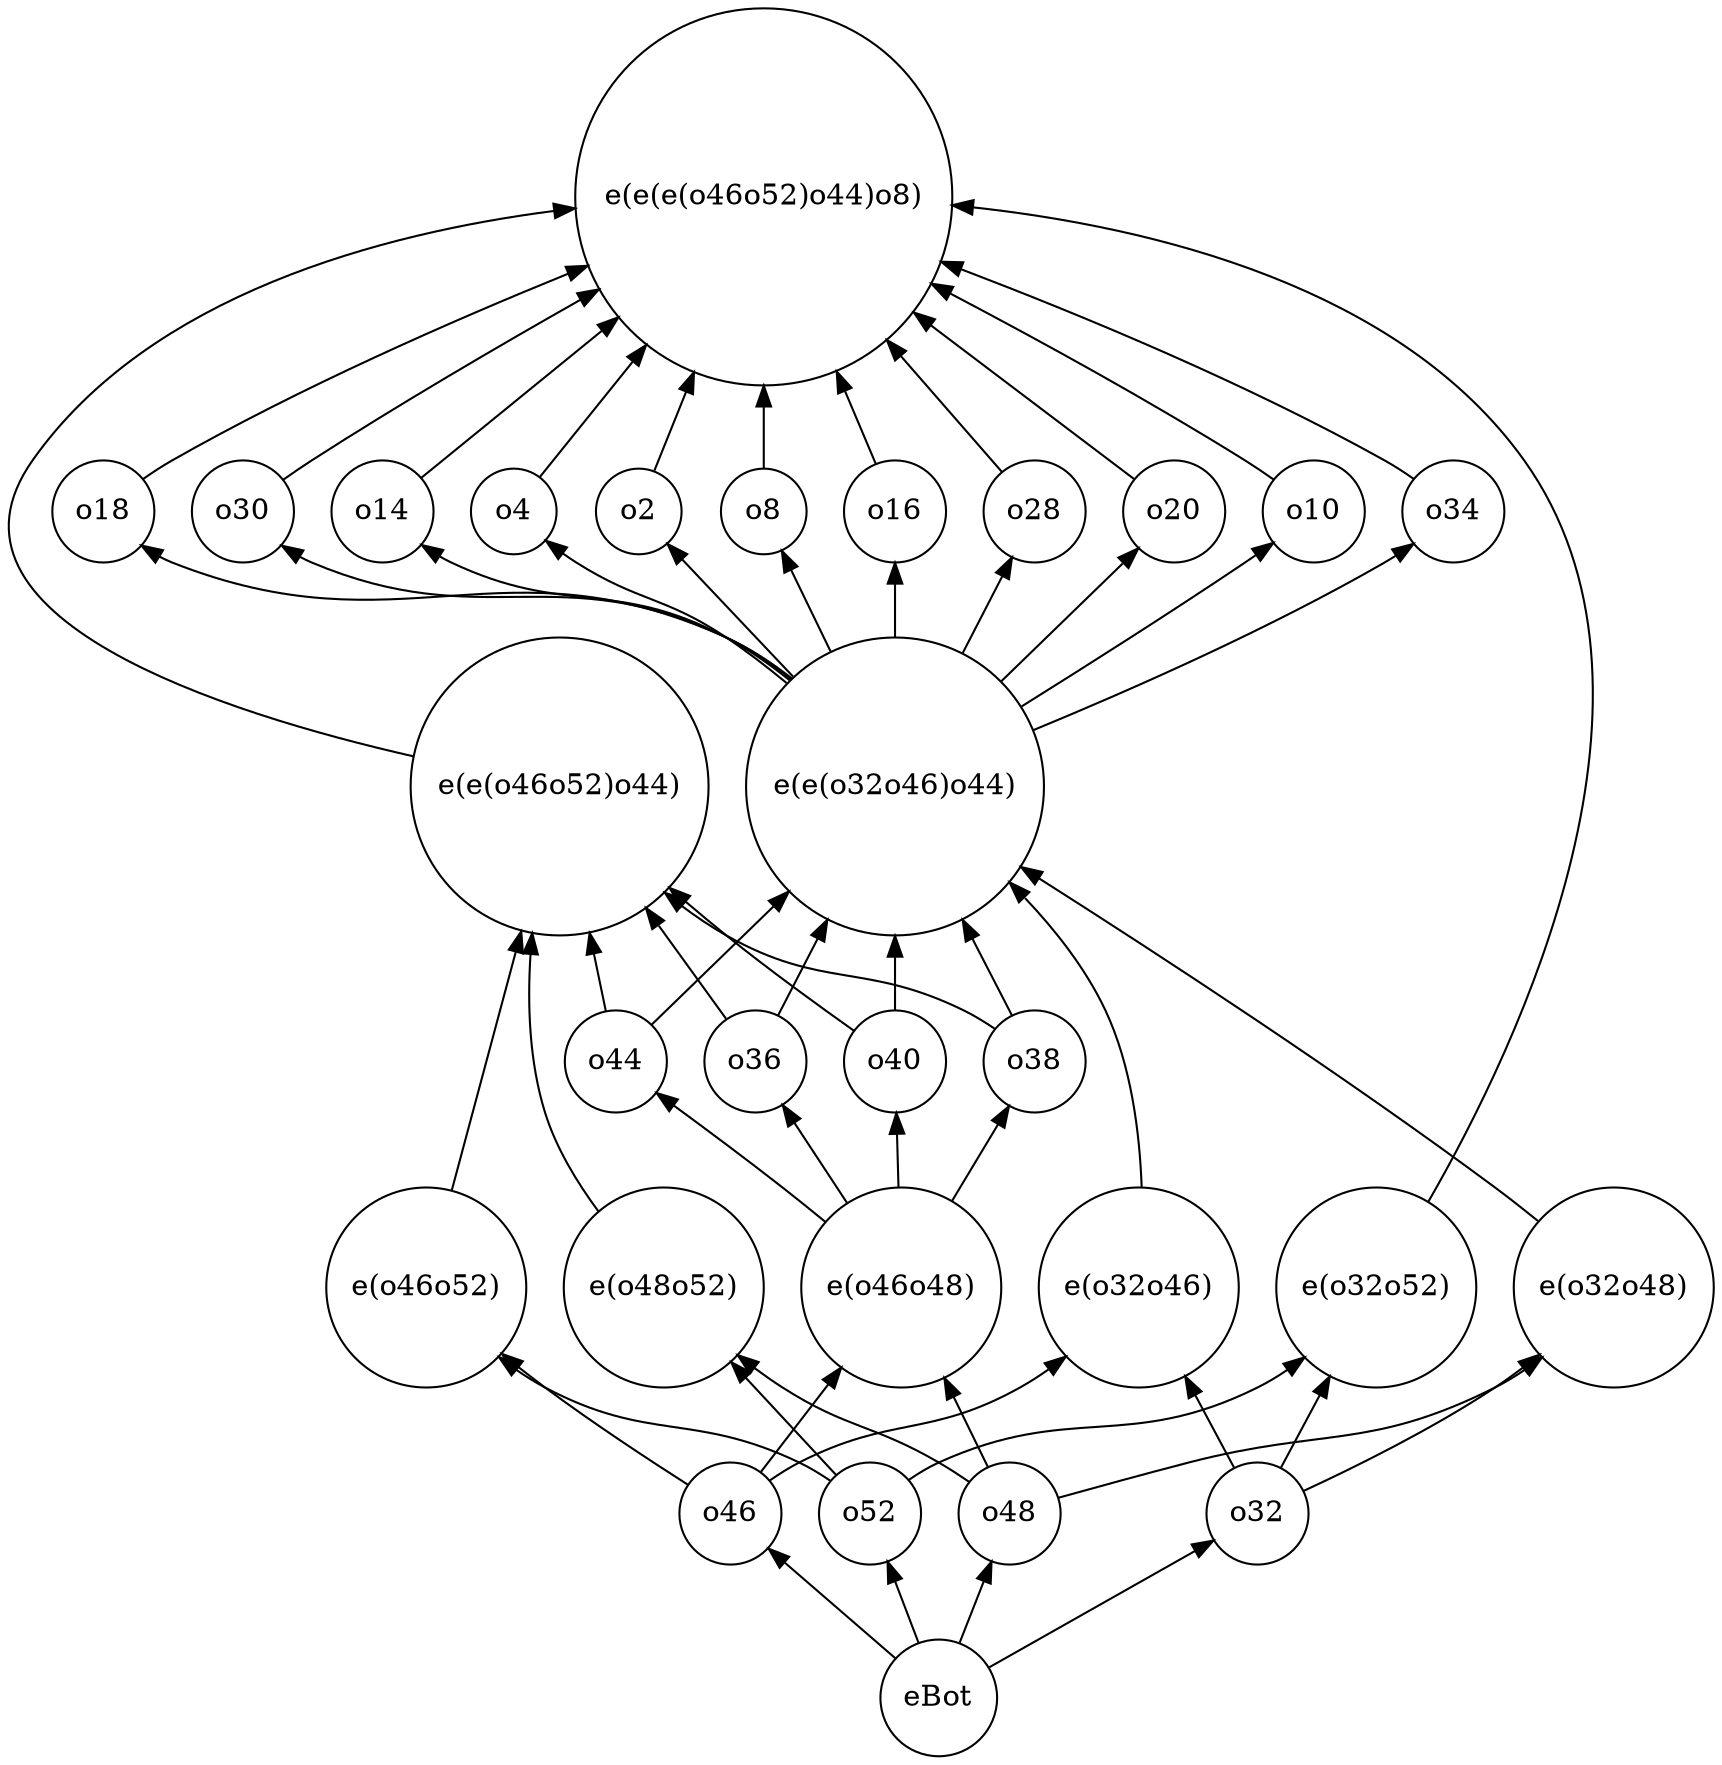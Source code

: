 strict digraph "priss2013-table01_o50_d" {
	graph [bb="0,0,814.57,839.94",
		rankdir=BT
	];
	node [label="\N"];
	eBot	 [height=0.77632,
		pos="442.47,27.948",
		shape=circle,
		width=0.77632];
	o52	 [height=0.68605,
		pos="409.47,116.59",
		shape=circle,
		width=0.68605];
	eBot -> o52	 [pos="e,418.01,93.188 432.75,54.475 429.28,63.589 425.32,73.975 421.67,83.567"];
	o46	 [height=0.68605,
		pos="342.47,116.59",
		shape=circle,
		width=0.68605];
	eBot -> o46	 [pos="e,360.81,99.702 421.75,46.9 406.32,60.276 385.13,78.634 368.54,93.006"];
	o48	 [height=0.68605,
		pos="476.47,116.59",
		shape=circle,
		width=0.68605];
	eBot -> o48	 [pos="e,467.68,93.188 452.49,54.475 456.11,63.685 460.23,74.194 464.03,83.869"];
	o32	 [height=0.68605,
		pos="595.47,116.59",
		shape=circle,
		width=0.68605];
	eBot -> o32	 [pos="e,574.2,103.55 466.38,42.486 493.08,57.603 536.33,82.099 565.33,98.52"];
	o8	 [height=0.55967,
		pos="358.47,598.56",
		shape=circle,
		width=0.55967];
	"e(e(e(o46o52)o44)o8)"	 [height=2.5095,
		pos="358.47,749.6",
		shape=circle,
		width=2.5095];
	o8 -> "e(e(e(o46o52)o44)o8)"	 [pos="e,358.47,658.99 358.47,618.74 358.47,627.07 358.47,637.52 358.47,648.84"];
	"e(e(o32o46)o44)"	 [height=1.9859,
		pos="421.47,466.37",
		shape=circle,
		width=1.9859];
	"e(e(o32o46)o44)" -> o8	 [pos="e,366.95,580.06 390.71,530.94 383.88,545.06 377,559.28 371.36,570.93"];
	o16	 [height=0.68605,
		pos="421.47,598.56",
		shape=circle,
		width=0.68605];
	"e(e(o32o46)o44)" -> o16	 [pos="e,421.47,573.6 421.47,538.18 421.47,546.96 421.47,555.59 421.47,563.44"];
	o28	 [height=0.68605,
		pos="488.47,598.56",
		shape=circle,
		width=0.68605];
	"e(e(o32o46)o44)" -> o28	 [pos="e,477.56,576.36 453.8,530.18 460.42,543.05 467.11,556.05 472.82,567.14"];
	o20	 [height=0.68605,
		pos="555.47,598.56",
		shape=circle,
		width=0.68605];
	"e(e(o32o46)o44)" -> o20	 [pos="e,537.95,580.54 472.52,516.96 492.35,536.23 514.16,557.42 530.44,573.24"];
	o10	 [height=0.68605,
		pos="622.47,598.56",
		shape=circle,
		width=0.68605];
	"e(e(o32o46)o44)" -> o10	 [pos="e,602.71,583.09 482.28,504.74 514.44,524.79 554.41,550.19 589.47,573.87 591.1,574.96 592.75,576.1 594.42,577.25"];
	o34	 [height=0.68605,
		pos="689.47,598.56",
		shape=circle,
		width=0.68605];
	"e(e(o32o46)o44)" -> o34	 [pos="e,670.36,582.87 487.78,493.29 535.83,513.06 601.7,542.2 656.47,573.87 658.21,574.87 659.98,575.95 661.73,577.06"];
	o18	 [height=0.68605,
		pos="45.474,598.56",
		shape=circle,
		width=0.68605];
	"e(e(o32o46)o44)" -> o18	 [pos="e,64.091,581.84 371.91,518.17 362.16,525.84 351.51,532.85 340.47,537.87 233.46,586.47 187.64,530.3 78.474,573.87 76.607,574.61 74.747,\
575.48 72.915,576.45"];
	o30	 [height=0.68605,
		pos="112.47,598.56",
		shape=circle,
		width=0.68605];
	"e(e(o32o46)o44)" -> o30	 [pos="e,131.16,582.01 371.72,517.75 361.98,525.47 351.39,532.6 340.47,537.87 261.09,576.15 226.56,539.33 145.47,573.87 143.62,574.65 141.78,\
575.56 139.96,576.55"];
	o14	 [height=0.68605,
		pos="179.47,598.56",
		shape=circle,
		width=0.68605];
	"e(e(o32o46)o44)" -> o14	 [pos="e,198.57,582.61 370.84,517.27 361.28,524.94 350.97,532.18 340.47,537.87 288.88,565.8 266.49,548.75 213.47,573.87 211.41,574.84 209.34,\
575.94 207.29,577.11"];
	o4	 [height=0.55967,
		pos="242.47,598.56",
		shape=circle,
		width=0.55967];
	"e(e(o32o46)o44)" -> o4	 [pos="e,257.08,584.66 369.32,515.88 360.01,523.62 350.18,531.25 340.47,537.87 311.9,557.35 300.35,554.82 271.47,573.87 269.34,575.27 267.17,\
576.81 265.04,578.4"];
	o2	 [height=0.55967,
		pos="300.47,598.56",
		shape=circle,
		width=0.55967];
	"e(e(o32o46)o44)" -> o2	 [pos="e,313.74,583.29 372.96,519.58 354.7,539.21 334.94,560.48 320.66,575.84"];
	o40	 [height=0.68605,
		pos="287.47,334.18",
		shape=circle,
		width=0.68605];
	o40 -> "e(e(o32o46)o44)"	 [pos="e,370.52,415.86 304.72,351.93 319.58,366.37 341.92,388.08 363.09,408.65"];
	"e(e(o46o52)o44)"	 [height=1.9859,
		pos="260.47,466.37",
		shape=circle,
		width=1.9859];
	o40 -> "e(e(o46o52)o44)"	 [pos="e,274.81,396.23 282.65,358.46 280.96,366.6 278.95,376.27 276.85,386.4"];
	"e(o48o52)"	 [height=1.336,
		pos="310.47,225.39",
		shape=circle,
		width=1.336];
	"e(o48o52)" -> "e(e(o46o52)o44)"	 [pos="e,247.32,395.78 279.15,261.92 268.88,275.78 258.76,292.44 253.47,309.48 246,333.59 244.89,360.8 246.51,385.65"];
	o38	 [height=0.68605,
		pos="488.47,334.18",
		shape=circle,
		width=0.68605];
	o38 -> "e(e(o32o46)o44)"	 [pos="e,453.8,402.55 477.56,356.39 472.21,366.79 465.41,379.99 458.42,393.59"];
	o38 -> "e(e(o46o52)o44)"	 [pos="e,311.26,415.74 469.58,350.29 465.12,353.41 460.27,356.48 455.47,358.88 407.97,382.67 387.82,368.89 341.47,394.88 333.99,399.07 \
326.59,404.03 319.47,409.35"];
	"e(o46o48)"	 [height=1.336,
		pos="424.47,225.39",
		shape=circle,
		width=1.336];
	"e(o46o48)" -> o40	 [pos="e,307.08,318.97 387.9,257.06 381.15,262.58 374.14,268.25 367.47,273.48 350.34,286.94 330.74,301.58 315.23,312.99"];
	"e(o46o48)" -> o38	 [pos="e,476.16,312.62 448.85,267.07 456.21,279.34 464.14,292.58 470.96,303.95"];
	o44	 [height=0.68605,
		pos="354.47,334.18",
		shape=circle,
		width=0.68605];
	"e(o46o48)" -> o44	 [pos="e,367.61,313.14 398.41,266.15 390.05,278.91 380.95,292.78 373.22,304.58"];
	o36	 [height=0.68605,
		pos="421.47,334.18",
		shape=circle,
		width=0.68605];
	"e(o46o48)" -> o36	 [pos="e,422.14,309.39 423.15,273.54 422.91,282.16 422.66,291.01 422.43,299.16"];
	o52 -> "e(o48o52)"	 [pos="e,342.87,189.44 393.13,135.23 381.32,147.97 364.84,165.74 349.71,182.06"];
	"e(o46o52)"	 [height=1.336,
		pos="196.47,225.39",
		shape=circle,
		width=1.336];
	o52 -> "e(o46o52)"	 [pos="e,231.38,191.87 390.62,132.78 386.16,135.9 381.29,138.94 376.47,141.29 325.28,166.26 303.8,150.6 253.47,177.29 248.84,179.75 244.24,\
182.62 239.77,185.71"];
	"e(o32o52)"	 [height=1.336,
		pos="652.47,225.39",
		shape=circle,
		width=1.336];
	o52 -> "e(o32o52)"	 [pos="e,618.05,191.77 428.24,132.97 432.7,136.08 437.59,139.07 442.47,141.29 506.06,170.22 532.9,146.23 595.47,177.29 600.36,179.72 605.2,\
182.64 609.86,185.82"];
	o16 -> "e(e(e(o46o52)o44)o8)"	 [pos="e,393.35,666.09 412.18,621.55 408.05,631.33 402.88,643.55 397.39,656.53"];
	"e(o32o48)"	 [height=1.336,
		pos="766.47,225.39",
		shape=circle,
		width=1.336];
	"e(o32o48)" -> "e(e(o32o46)o44)"	 [pos="e,481.72,427.79 730.12,257.35 723.36,262.85 716.27,268.43 709.47,273.48 636.62,327.62 549.46,384.69 490.25,422.37"];
	o44 -> "e(e(o32o46)o44)"	 [pos="e,389.15,402.55 365.39,356.39 370.74,366.79 377.54,379.99 384.53,393.59"];
	o44 -> "e(e(o46o52)o44)"	 [pos="e,301.93,407.95 340.4,354.67 331.68,366.75 319.92,383.04 308.1,399.41"];
	o28 -> "e(e(e(o46o52)o44)o8)"	 [pos="e,417.63,680.79 472.53,617.84 460.22,631.96 442.28,652.53 424.26,673.18"];
	o46 -> "e(o46o48)"	 [pos="e,395.34,186.44 357.13,136.69 366.07,148.33 377.91,163.74 389.17,178.4"];
	o46 -> "e(o46o52)"	 [pos="e,232.84,193.44 321.93,130.54 303.63,142.27 276.3,160.28 253.47,177.29 249.34,180.38 245.09,183.66 240.87,186.99"];
	"e(o32o46)"	 [height=1.336,
		pos="538.47,225.39",
		shape=circle,
		width=1.336];
	o46 -> "e(o32o46)"	 [pos="e,503.42,192.13 361.41,132.63 365.86,135.75 370.71,138.84 375.47,141.29 419.72,164.05 438.03,153.05 481.47,177.29 486.17,179.91 \
490.85,182.93 495.4,186.16"];
	o36 -> "e(e(o32o46)o44)"	 [pos="e,421.47,394.83 421.47,359.06 421.47,366.61 421.47,375.41 421.47,384.66"];
	o36 -> "e(e(o46o52)o44)"	 [pos="e,313.58,418.15 401.76,349.25 385.38,361.11 361.57,378.67 341.47,394.88 334.9,400.18 328.12,405.81 321.41,411.48"];
	o20 -> "e(e(e(o46o52)o44)o8)"	 [pos="e,430.11,694.41 536.23,614.12 513.45,631.35 474.09,661.13 438.19,688.3"];
	"e(o46o52)" -> "e(e(o46o52)o44)"	 [pos="e,242.19,397.11 208.74,272.18 217.43,304.65 229.32,349.04 239.51,387.08"];
	o48 -> "e(o48o52)"	 [pos="e,345.94,192.83 457.32,132.23 452.88,135.37 448.09,138.57 443.47,141.29 411.28,160.27 399.01,157.23 367.47,177.29 362.94,180.18 \
358.36,183.38 353.88,186.71"];
	o48 -> "e(o46o48)"	 [pos="e,445.3,181.62 465.95,139.2 461.27,148.82 455.53,160.6 449.84,172.3"];
	o48 -> "e(o32o48)"	 [pos="e,731.72,191.58 500.23,124.44 517.25,129.3 540.72,135.88 561.47,141.29 626.98,158.38 648.95,146.96 709.47,177.29 714.16,179.64 718.8,\
182.44 723.29,185.48"];
	"e(o32o52)" -> "e(e(e(o46o52)o44)o8)"	 [pos="e,448.9,745.64 677.52,266.69 721.75,343.57 801.97,513.31 723.47,623.26 663.84,706.79 544.88,735.24 458.95,744.61"];
	o10 -> "e(e(e(o46o52)o44)o8)"	 [pos="e,439,708.09 602.86,614.26 598.52,617.34 593.9,620.49 589.47,623.26 544,651.77 491.54,680.54 448.12,703.32"];
	o34 -> "e(e(e(o46o52)o44)o8)"	 [pos="e,443.7,718.61 670.41,614.35 665.96,617.49 661.15,620.64 656.47,623.26 591.16,659.83 513.03,692.32 453.15,715.05"];
	"e(o32o46)" -> "e(e(o32o46)o44)"	 [pos="e,476.47,420.36 539.9,273.75 538.97,299.95 534.9,332.46 522.47,358.88 513.2,378.59 498.86,397.02 483.86,412.82"];
	o18 -> "e(e(e(o46o52)o44)o8)"	 [pos="e,274.22,716.11 64.584,614.27 69.031,617.41 73.827,620.59 78.474,623.26 138.27,657.64 209.22,689.32 264.74,712.22"];
	"e(e(o46o52)o44)" -> "e(e(e(o46o52)o44)o8)"	 [pos="e,268.07,743.7 190.3,481.36 99.674,502.75 -40.614,549.06 11.474,623.26 66.709,701.94 176.44,731.45 257.79,742.39"];
	o30 -> "e(e(e(o46o52)o44)o8)"	 [pos="e,280.04,704.72 132.16,614.15 136.5,617.23 141.1,620.41 145.47,623.26 186.09,649.71 232.33,677.22 271.32,699.71"];
	o32 -> "e(o32o48)"	 [pos="e,730.86,193.06 617.67,127.52 641.22,138.45 679.14,157.14 709.47,177.29 713.95,180.27 718.49,183.53 722.95,186.9"];
	o32 -> "e(o32o52)"	 [pos="e,630.15,182.56 606.74,138.69 612.11,148.77 618.8,161.3 625.39,173.65"];
	o32 -> "e(o32o46)"	 [pos="e,560.8,182.56 584.21,138.69 578.83,148.77 572.14,161.3 565.56,173.65"];
	o14 -> "e(e(e(o46o52)o44)o8)"	 [pos="e,289.26,690.97 197.96,614.95 217.8,631.48 250.65,658.82 281.48,684.49"];
	o4 -> "e(e(e(o46o52)o44)o8)"	 [pos="e,303.38,677.82 254.45,614.95 264.87,628.34 280.82,648.83 297.13,669.78"];
	o2 -> "e(e(e(o46o52)o44)o8)"	 [pos="e,326,665.16 307.47,617.54 311.4,627.64 316.64,641.1 322.26,655.55"];
}
